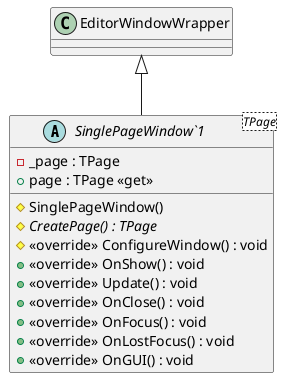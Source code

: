 @startuml
abstract class "SinglePageWindow`1"<TPage> {
    # SinglePageWindow()
    - _page : TPage
    + page : TPage <<get>>
    # {abstract} CreatePage() : TPage
    # <<override>> ConfigureWindow() : void
    + <<override>> OnShow() : void
    + <<override>> Update() : void
    + <<override>> OnClose() : void
    + <<override>> OnFocus() : void
    + <<override>> OnLostFocus() : void
    + <<override>> OnGUI() : void
}
EditorWindowWrapper <|-- "SinglePageWindow`1"
@enduml
